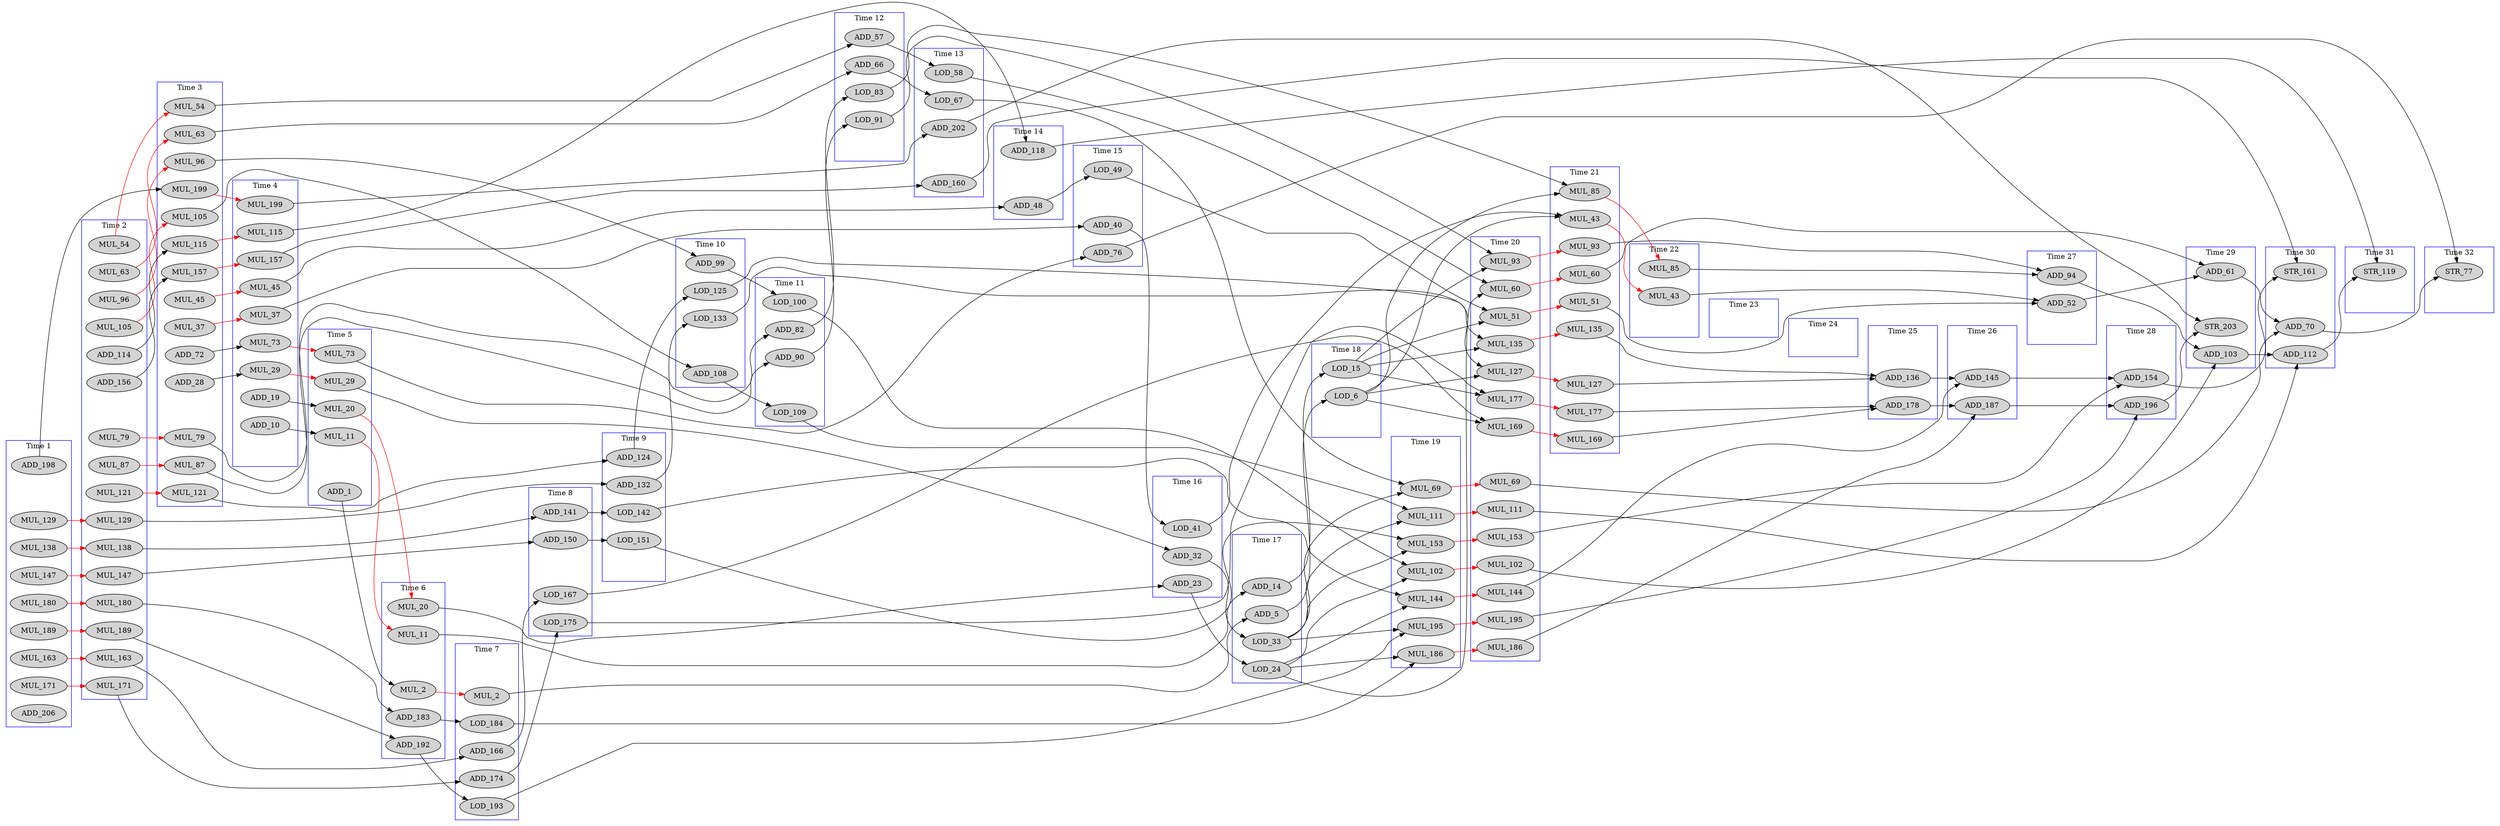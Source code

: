 digraph matmul_dfg__3 {
  rankdir = LR;
  newrank="true"
  subgraph cluster_1 {
    rank=same;
    node [style=filled];
    label = "Time 1";
    color = blue;
    pseudo_1 [style=invis];
    MUL_129_0 [label=MUL_129]
    MUL_138_0 [label=MUL_138]
    MUL_147_0 [label=MUL_147]
    MUL_163_0 [label=MUL_163]
    MUL_171_0 [label=MUL_171]
    MUL_180_0 [label=MUL_180]
    MUL_189_0 [label=MUL_189]
    ADD_198
    ADD_206
  }
  subgraph cluster_2 {
    rank=same;
    node [style=filled];
    label = "Time 2";
    color = blue;
    pseudo_2 [style=invis];
    MUL_54_0 [label=MUL_54]
    MUL_63_0 [label=MUL_63]
    MUL_79_0 [label=MUL_79]
    MUL_87_0 [label=MUL_87]
    MUL_96_0 [label=MUL_96]
    MUL_105_0 [label=MUL_105]
    ADD_114
    MUL_121_0 [label=MUL_121]
    MUL_129_1 [label=MUL_129]
    MUL_138_1 [label=MUL_138]
    MUL_147_1 [label=MUL_147]
    ADD_156
    MUL_163_1 [label=MUL_163]
    MUL_171_1 [label=MUL_171]
    MUL_180_1 [label=MUL_180]
    MUL_189_1 [label=MUL_189]
  }
  subgraph cluster_3 {
    rank=same;
    node [style=filled];
    label = "Time 3";
    color = blue;
    pseudo_3 [style=invis];
    ADD_28
    MUL_37_0 [label=MUL_37]
    MUL_45_0 [label=MUL_45]
    MUL_54_1 [label=MUL_54]
    MUL_63_1 [label=MUL_63]
    ADD_72
    MUL_79_1 [label=MUL_79]
    MUL_87_1 [label=MUL_87]
    MUL_96_1 [label=MUL_96]
    MUL_105_1 [label=MUL_105]
    MUL_115_0 [label=MUL_115]
    MUL_121_1 [label=MUL_121]
    MUL_157_0 [label=MUL_157]
    MUL_199_0 [label=MUL_199]
  }
  subgraph cluster_4 {
    rank=same;
    node [style=filled];
    label = "Time 4";
    color = blue;
    pseudo_4 [style=invis];
    ADD_10
    ADD_19
    MUL_29_0 [label=MUL_29]
    MUL_37_1 [label=MUL_37]
    MUL_45_1 [label=MUL_45]
    MUL_73_0 [label=MUL_73]
    MUL_115_1 [label=MUL_115]
    MUL_157_1 [label=MUL_157]
    MUL_199_1 [label=MUL_199]
  }
  subgraph cluster_5 {
    rank=same;
    node [style=filled];
    label = "Time 5";
    color = blue;
    pseudo_5 [style=invis];
    ADD_1
    MUL_11_0 [label=MUL_11]
    MUL_20_0 [label=MUL_20]
    MUL_29_1 [label=MUL_29]
    MUL_73_1 [label=MUL_73]
  }
  subgraph cluster_6 {
    rank=same;
    node [style=filled];
    label = "Time 6";
    color = blue;
    pseudo_6 [style=invis];
    MUL_2_0 [label=MUL_2]
    MUL_11_1 [label=MUL_11]
    MUL_20_1 [label=MUL_20]
    ADD_183
    ADD_192
  }
  subgraph cluster_7 {
    rank=same;
    node [style=filled];
    label = "Time 7";
    color = blue;
    pseudo_7 [style=invis];
    MUL_2_1 [label=MUL_2]
    ADD_166
    ADD_174
    LOD_184
    LOD_193
  }
  subgraph cluster_8 {
    rank=same;
    node [style=filled];
    label = "Time 8";
    color = blue;
    pseudo_8 [style=invis];
    ADD_141
    ADD_150
    LOD_167
    LOD_175
  }
  subgraph cluster_9 {
    rank=same;
    node [style=filled];
    label = "Time 9";
    color = blue;
    pseudo_9 [style=invis];
    ADD_124
    ADD_132
    LOD_142
    LOD_151
  }
  subgraph cluster_10 {
    rank=same;
    node [style=filled];
    label = "Time 10";
    color = blue;
    pseudo_10 [style=invis];
    ADD_99
    ADD_108
    LOD_125
    LOD_133
  }
  subgraph cluster_11 {
    rank=same;
    node [style=filled];
    label = "Time 11";
    color = blue;
    pseudo_11 [style=invis];
    ADD_82
    ADD_90
    LOD_100
    LOD_109
  }
  subgraph cluster_12 {
    rank=same;
    node [style=filled];
    label = "Time 12";
    color = blue;
    pseudo_12 [style=invis];
    ADD_57
    ADD_66
    LOD_83
    LOD_91
  }
  subgraph cluster_13 {
    rank=same;
    node [style=filled];
    label = "Time 13";
    color = blue;
    pseudo_13 [style=invis];
    LOD_58
    LOD_67
    ADD_160
    ADD_202
  }
  subgraph cluster_14 {
    rank=same;
    node [style=filled];
    label = "Time 14";
    color = blue;
    pseudo_14 [style=invis];
    ADD_48
    ADD_118
  }
  subgraph cluster_15 {
    rank=same;
    node [style=filled];
    label = "Time 15";
    color = blue;
    pseudo_15 [style=invis];
    ADD_40
    LOD_49
    ADD_76
  }
  subgraph cluster_16 {
    rank=same;
    node [style=filled];
    label = "Time 16";
    color = blue;
    pseudo_16 [style=invis];
    ADD_23
    ADD_32
    LOD_41
  }
  subgraph cluster_17 {
    rank=same;
    node [style=filled];
    label = "Time 17";
    color = blue;
    pseudo_17 [style=invis];
    ADD_5
    ADD_14
    LOD_24
    LOD_33
  }
  subgraph cluster_18 {
    rank=same;
    node [style=filled];
    label = "Time 18";
    color = blue;
    pseudo_18 [style=invis];
    LOD_6
    LOD_15
  }
  subgraph cluster_19 {
    rank=same;
    node [style=filled];
    label = "Time 19";
    color = blue;
    pseudo_19 [style=invis];
    MUL_69_0 [label=MUL_69]
    MUL_102_0 [label=MUL_102]
    MUL_111_0 [label=MUL_111]
    MUL_144_0 [label=MUL_144]
    MUL_153_0 [label=MUL_153]
    MUL_186_0 [label=MUL_186]
    MUL_195_0 [label=MUL_195]
  }
  subgraph cluster_20 {
    rank=same;
    node [style=filled];
    label = "Time 20";
    color = blue;
    pseudo_20 [style=invis];
    MUL_51_0 [label=MUL_51]
    MUL_60_0 [label=MUL_60]
    MUL_69_1 [label=MUL_69]
    MUL_93_0 [label=MUL_93]
    MUL_102_1 [label=MUL_102]
    MUL_111_1 [label=MUL_111]
    MUL_127_0 [label=MUL_127]
    MUL_135_0 [label=MUL_135]
    MUL_144_1 [label=MUL_144]
    MUL_153_1 [label=MUL_153]
    MUL_169_0 [label=MUL_169]
    MUL_177_0 [label=MUL_177]
    MUL_186_1 [label=MUL_186]
    MUL_195_1 [label=MUL_195]
  }
  subgraph cluster_21 {
    rank=same;
    node [style=filled];
    label = "Time 21";
    color = blue;
    pseudo_21 [style=invis];
    MUL_43_0 [label=MUL_43]
    MUL_51_1 [label=MUL_51]
    MUL_60_1 [label=MUL_60]
    MUL_85_0 [label=MUL_85]
    MUL_93_1 [label=MUL_93]
    MUL_127_1 [label=MUL_127]
    MUL_135_1 [label=MUL_135]
    MUL_169_1 [label=MUL_169]
    MUL_177_1 [label=MUL_177]
  }
  subgraph cluster_22 {
    rank=same;
    node [style=filled];
    label = "Time 22";
    color = blue;
    pseudo_22 [style=invis];
    MUL_43_1 [label=MUL_43]
    MUL_85_1 [label=MUL_85]
  }
  subgraph cluster_23 {
    rank=same;
    node [style=filled];
    label = "Time 23";
    color = blue;
    pseudo_23 [style=invis];
  }
  subgraph cluster_24 {
    rank=same;
    node [style=filled];
    label = "Time 24";
    color = blue;
    pseudo_24 [style=invis];
  }
  subgraph cluster_25 {
    rank=same;
    node [style=filled];
    label = "Time 25";
    color = blue;
    pseudo_25 [style=invis];
    ADD_136
    ADD_178
  }
  subgraph cluster_26 {
    rank=same;
    node [style=filled];
    label = "Time 26";
    color = blue;
    pseudo_26 [style=invis];
    ADD_145
    ADD_187
  }
  subgraph cluster_27 {
    rank=same;
    node [style=filled];
    label = "Time 27";
    color = blue;
    pseudo_27 [style=invis];
    ADD_52
    ADD_94
  }
  subgraph cluster_28 {
    rank=same;
    node [style=filled];
    label = "Time 28";
    color = blue;
    pseudo_28 [style=invis];
    ADD_154
    ADD_196
  }
  subgraph cluster_29 {
    rank=same;
    node [style=filled];
    label = "Time 29";
    color = blue;
    pseudo_29 [style=invis];
    ADD_61
    ADD_103
    STR_203
  }
  subgraph cluster_30 {
    rank=same;
    node [style=filled];
    label = "Time 30";
    color = blue;
    pseudo_30 [style=invis];
    ADD_70
    ADD_112
    STR_161
  }
  subgraph cluster_31 {
    rank=same;
    node [style=filled];
    label = "Time 31";
    color = blue;
    pseudo_31 [style=invis];
    STR_119
  }
  subgraph cluster_32 {
    rank=same;
    node [style=filled];
    label = "Time 32";
    color = blue;
    pseudo_32 [style=invis];
    STR_77
  }
    pseudo_1->pseudo_2 [style=invis];
    pseudo_2->pseudo_3 [style=invis];
    pseudo_3->pseudo_4 [style=invis];
    pseudo_4->pseudo_5 [style=invis];
    pseudo_5->pseudo_6 [style=invis];
    pseudo_6->pseudo_7 [style=invis];
    pseudo_7->pseudo_8 [style=invis];
    pseudo_8->pseudo_9 [style=invis];
    pseudo_9->pseudo_10 [style=invis];
    pseudo_10->pseudo_11 [style=invis];
    pseudo_11->pseudo_12 [style=invis];
    pseudo_12->pseudo_13 [style=invis];
    pseudo_13->pseudo_14 [style=invis];
    pseudo_14->pseudo_15 [style=invis];
    pseudo_15->pseudo_16 [style=invis];
    pseudo_16->pseudo_17 [style=invis];
    pseudo_17->pseudo_18 [style=invis];
    pseudo_18->pseudo_19 [style=invis];
    pseudo_19->pseudo_20 [style=invis];
    pseudo_20->pseudo_21 [style=invis];
    pseudo_21->pseudo_22 [style=invis];
    pseudo_22->pseudo_23 [style=invis];
    pseudo_23->pseudo_24 [style=invis];
    pseudo_24->pseudo_25 [style=invis];
    pseudo_25->pseudo_26 [style=invis];
    pseudo_26->pseudo_27 [style=invis];
    pseudo_27->pseudo_28 [style=invis];
    pseudo_28->pseudo_29 [style=invis];
    pseudo_29->pseudo_30 [style=invis];
    pseudo_30->pseudo_31 [style=invis];
    pseudo_31->pseudo_32 [style=invis];
    MUL_2_0 -> MUL_2_1 [color=red];
    MUL_11_0 -> MUL_11_1 [color=red];
    MUL_20_0 -> MUL_20_1 [color=red];
    MUL_29_0 -> MUL_29_1 [color=red];
    MUL_37_0 -> MUL_37_1 [color=red];
    MUL_43_0 -> MUL_43_1 [color=red];
    MUL_45_0 -> MUL_45_1 [color=red];
    MUL_51_0 -> MUL_51_1 [color=red];
    MUL_54_0 -> MUL_54_1 [color=red];
    MUL_60_0 -> MUL_60_1 [color=red];
    MUL_63_0 -> MUL_63_1 [color=red];
    MUL_69_0 -> MUL_69_1 [color=red];
    MUL_73_0 -> MUL_73_1 [color=red];
    MUL_79_0 -> MUL_79_1 [color=red];
    MUL_85_0 -> MUL_85_1 [color=red];
    MUL_87_0 -> MUL_87_1 [color=red];
    MUL_93_0 -> MUL_93_1 [color=red];
    MUL_96_0 -> MUL_96_1 [color=red];
    MUL_102_0 -> MUL_102_1 [color=red];
    MUL_105_0 -> MUL_105_1 [color=red];
    MUL_111_0 -> MUL_111_1 [color=red];
    MUL_115_0 -> MUL_115_1 [color=red];
    MUL_121_0 -> MUL_121_1 [color=red];
    MUL_127_0 -> MUL_127_1 [color=red];
    MUL_129_0 -> MUL_129_1 [color=red];
    MUL_135_0 -> MUL_135_1 [color=red];
    MUL_138_0 -> MUL_138_1 [color=red];
    MUL_144_0 -> MUL_144_1 [color=red];
    MUL_147_0 -> MUL_147_1 [color=red];
    MUL_153_0 -> MUL_153_1 [color=red];
    MUL_157_0 -> MUL_157_1 [color=red];
    MUL_163_0 -> MUL_163_1 [color=red];
    MUL_169_0 -> MUL_169_1 [color=red];
    MUL_171_0 -> MUL_171_1 [color=red];
    MUL_177_0 -> MUL_177_1 [color=red];
    MUL_180_0 -> MUL_180_1 [color=red];
    MUL_186_0 -> MUL_186_1 [color=red];
    MUL_189_0 -> MUL_189_1 [color=red];
    MUL_195_0 -> MUL_195_1 [color=red];
    MUL_199_0 -> MUL_199_1 [color=red];
    ADD_1 -> MUL_2_0 [ name = 1 ];
    MUL_2_1 -> ADD_5 [ name = 2 ];
    ADD_5 -> LOD_6 [ name = 3 ];
    LOD_6 -> MUL_43_0 [ name = 4 ];
    LOD_6 -> MUL_85_0 [ name = 5 ];
    LOD_6 -> MUL_127_0 [ name = 6 ];
    LOD_6 -> MUL_169_0 [ name = 7 ];
    ADD_10 -> MUL_11_0 [ name = 9 ];
    MUL_11_1 -> ADD_14 [ name = 10 ];
    ADD_14 -> LOD_15 [ name = 11 ];
    LOD_15 -> MUL_51_0 [ name = 12 ];
    LOD_15 -> MUL_93_0 [ name = 13 ];
    LOD_15 -> MUL_135_0 [ name = 14 ];
    LOD_15 -> MUL_177_0 [ name = 15 ];
    ADD_19 -> MUL_20_0 [ name = 17 ];
    MUL_20_1 -> ADD_23 [ name = 18 ];
    ADD_23 -> LOD_24 [ name = 19 ];
    LOD_24 -> MUL_60_0 [ name = 20 ];
    LOD_24 -> MUL_102_0 [ name = 21 ];
    LOD_24 -> MUL_144_0 [ name = 22 ];
    LOD_24 -> MUL_186_0 [ name = 23 ];
    ADD_28 -> MUL_29_0 [ name = 25 ];
    MUL_29_1 -> ADD_32 [ name = 26 ];
    ADD_32 -> LOD_33 [ name = 27 ];
    LOD_33 -> MUL_69_0 [ name = 28 ];
    LOD_33 -> MUL_111_0 [ name = 29 ];
    LOD_33 -> MUL_153_0 [ name = 30 ];
    LOD_33 -> MUL_195_0 [ name = 31 ];
    MUL_37_1 -> ADD_40 [ name = 33 ];
    ADD_40 -> LOD_41 [ name = 34 ];
    LOD_41 -> MUL_43_0 [ name = 35 ];
    MUL_43_1 -> ADD_52 [ name = 36 ];
    MUL_45_1 -> ADD_48 [ name = 38 ];
    ADD_48 -> LOD_49 [ name = 39 ];
    LOD_49 -> MUL_51_0 [ name = 40 ];
    MUL_51_1 -> ADD_52 [ name = 41 ];
    ADD_52 -> ADD_61 [ name = 42 ];
    MUL_54_1 -> ADD_57 [ name = 44 ];
    ADD_57 -> LOD_58 [ name = 45 ];
    LOD_58 -> MUL_60_0 [ name = 46 ];
    MUL_60_1 -> ADD_61 [ name = 47 ];
    ADD_61 -> ADD_70 [ name = 48 ];
    MUL_63_1 -> ADD_66 [ name = 50 ];
    ADD_66 -> LOD_67 [ name = 51 ];
    LOD_67 -> MUL_69_0 [ name = 52 ];
    MUL_69_1 -> ADD_70 [ name = 53 ];
    ADD_70 -> STR_77 [ name = 54 ];
    ADD_72 -> MUL_73_0 [ name = 56 ];
    MUL_73_1 -> ADD_76 [ name = 57 ];
    ADD_76 -> STR_77 [ name = 58 ];
    MUL_79_1 -> ADD_82 [ name = 60 ];
    ADD_82 -> LOD_83 [ name = 61 ];
    LOD_83 -> MUL_85_0 [ name = 62 ];
    MUL_85_1 -> ADD_94 [ name = 63 ];
    MUL_87_1 -> ADD_90 [ name = 65 ];
    ADD_90 -> LOD_91 [ name = 66 ];
    LOD_91 -> MUL_93_0 [ name = 67 ];
    MUL_93_1 -> ADD_94 [ name = 68 ];
    ADD_94 -> ADD_103 [ name = 69 ];
    MUL_96_1 -> ADD_99 [ name = 71 ];
    ADD_99 -> LOD_100 [ name = 72 ];
    LOD_100 -> MUL_102_0 [ name = 73 ];
    MUL_102_1 -> ADD_103 [ name = 74 ];
    ADD_103 -> ADD_112 [ name = 75 ];
    MUL_105_1 -> ADD_108 [ name = 77 ];
    ADD_108 -> LOD_109 [ name = 78 ];
    LOD_109 -> MUL_111_0 [ name = 79 ];
    MUL_111_1 -> ADD_112 [ name = 80 ];
    ADD_112 -> STR_119 [ name = 81 ];
    ADD_114 -> MUL_115_0 [ name = 83 ];
    MUL_115_1 -> ADD_118 [ name = 84 ];
    ADD_118 -> STR_119 [ name = 85 ];
    MUL_121_1 -> ADD_124 [ name = 87 ];
    ADD_124 -> LOD_125 [ name = 88 ];
    LOD_125 -> MUL_127_0 [ name = 89 ];
    MUL_127_1 -> ADD_136 [ name = 90 ];
    MUL_129_1 -> ADD_132 [ name = 92 ];
    ADD_132 -> LOD_133 [ name = 93 ];
    LOD_133 -> MUL_135_0 [ name = 94 ];
    MUL_135_1 -> ADD_136 [ name = 95 ];
    ADD_136 -> ADD_145 [ name = 96 ];
    MUL_138_1 -> ADD_141 [ name = 98 ];
    ADD_141 -> LOD_142 [ name = 99 ];
    LOD_142 -> MUL_144_0 [ name = 100 ];
    MUL_144_1 -> ADD_145 [ name = 101 ];
    ADD_145 -> ADD_154 [ name = 102 ];
    MUL_147_1 -> ADD_150 [ name = 104 ];
    ADD_150 -> LOD_151 [ name = 105 ];
    LOD_151 -> MUL_153_0 [ name = 106 ];
    MUL_153_1 -> ADD_154 [ name = 107 ];
    ADD_154 -> STR_161 [ name = 108 ];
    ADD_156 -> MUL_157_0 [ name = 110 ];
    MUL_157_1 -> ADD_160 [ name = 111 ];
    ADD_160 -> STR_161 [ name = 112 ];
    MUL_163_1 -> ADD_166 [ name = 114 ];
    ADD_166 -> LOD_167 [ name = 115 ];
    LOD_167 -> MUL_169_0 [ name = 116 ];
    MUL_169_1 -> ADD_178 [ name = 117 ];
    MUL_171_1 -> ADD_174 [ name = 119 ];
    ADD_174 -> LOD_175 [ name = 120 ];
    LOD_175 -> MUL_177_0 [ name = 121 ];
    MUL_177_1 -> ADD_178 [ name = 122 ];
    ADD_178 -> ADD_187 [ name = 123 ];
    MUL_180_1 -> ADD_183 [ name = 125 ];
    ADD_183 -> LOD_184 [ name = 126 ];
    LOD_184 -> MUL_186_0 [ name = 127 ];
    MUL_186_1 -> ADD_187 [ name = 128 ];
    ADD_187 -> ADD_196 [ name = 129 ];
    MUL_189_1 -> ADD_192 [ name = 131 ];
    ADD_192 -> LOD_193 [ name = 132 ];
    LOD_193 -> MUL_195_0 [ name = 133 ];
    MUL_195_1 -> ADD_196 [ name = 134 ];
    ADD_196 -> STR_203 [ name = 135 ];
    ADD_198 -> MUL_199_0 [ name = 137 ];
    MUL_199_1 -> ADD_202 [ name = 138 ];
    ADD_202 -> STR_203 [ name = 139 ];
}